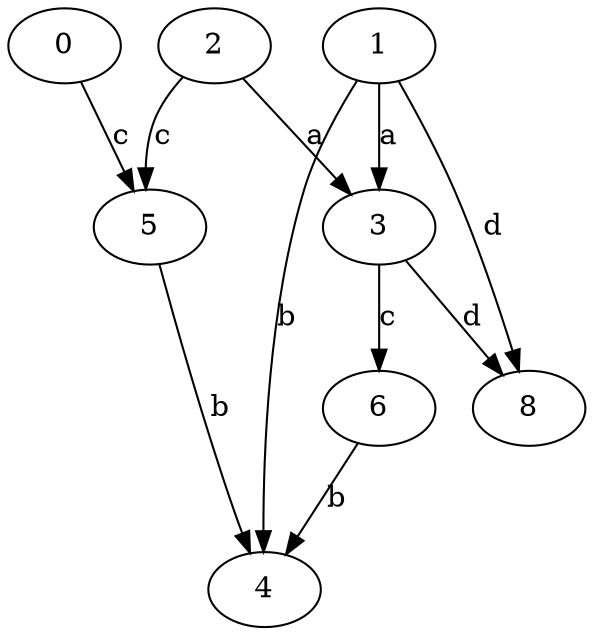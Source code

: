 strict digraph  {
0;
1;
2;
3;
4;
5;
6;
8;
0 -> 5  [label=c];
1 -> 3  [label=a];
1 -> 4  [label=b];
1 -> 8  [label=d];
2 -> 3  [label=a];
2 -> 5  [label=c];
3 -> 6  [label=c];
3 -> 8  [label=d];
5 -> 4  [label=b];
6 -> 4  [label=b];
}
